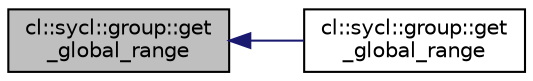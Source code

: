 digraph "cl::sycl::group::get_global_range"
{
 // INTERACTIVE_SVG=YES
  bgcolor="transparent";
  edge [fontname="Helvetica",fontsize="10",labelfontname="Helvetica",labelfontsize="10"];
  node [fontname="Helvetica",fontsize="10",shape=record];
  rankdir="LR";
  Node1 [label="cl::sycl::group::get\l_global_range",height=0.2,width=0.4,color="black", fillcolor="grey75", style="filled", fontcolor="black"];
  Node1 -> Node2 [dir="back",color="midnightblue",fontsize="10",style="solid",fontname="Helvetica"];
  Node2 [label="cl::sycl::group::get\l_global_range",height=0.2,width=0.4,color="black",URL="$group__parallelism.html#acdf1ae5bc4418eb20a1b6c67e6cb3178",tooltip="Return element dimension from the constituent global range. "];
}
